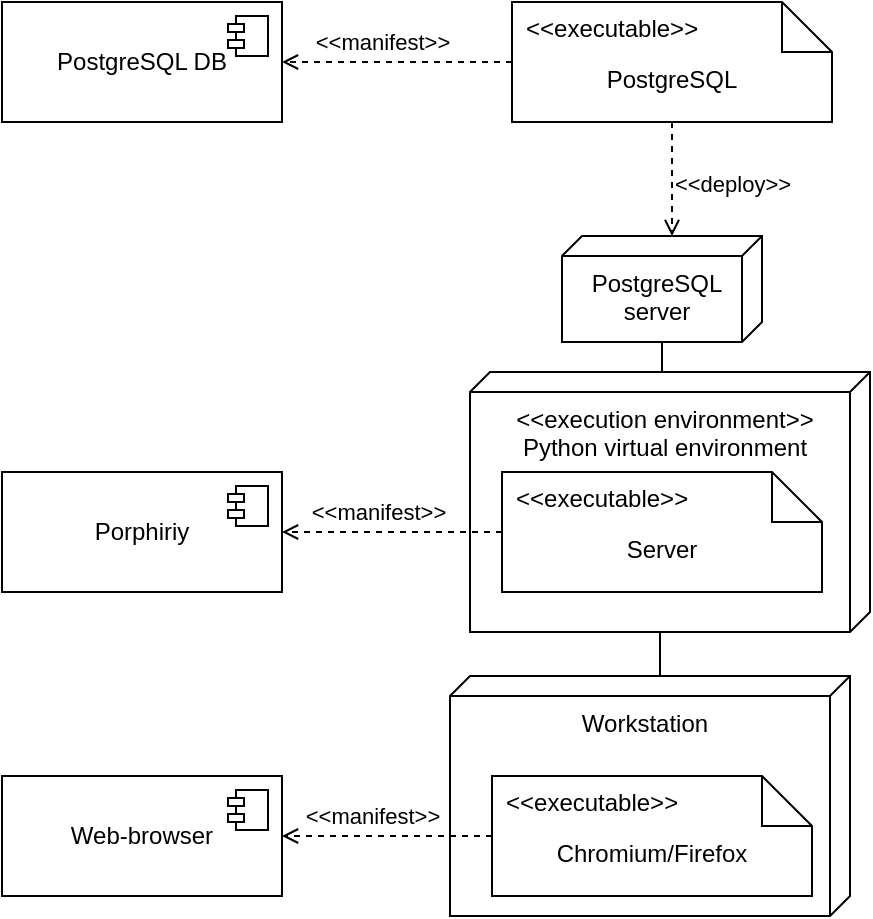 <mxfile version="22.1.18" type="device">
  <diagram name="Страница — 1" id="t6v79zgoJijmkGYJj7Zp">
    <mxGraphModel dx="1418" dy="838" grid="1" gridSize="10" guides="1" tooltips="1" connect="1" arrows="1" fold="1" page="1" pageScale="1" pageWidth="827" pageHeight="1169" math="0" shadow="0">
      <root>
        <mxCell id="0" />
        <mxCell id="1" parent="0" />
        <mxCell id="60__TGmpD9WFv2zfF9kq-5" value="" style="edgeStyle=orthogonalEdgeStyle;rounded=0;orthogonalLoop=1;jettySize=auto;html=1;dashed=1;endArrow=open;endFill=0;" parent="1" source="60__TGmpD9WFv2zfF9kq-1" target="60__TGmpD9WFv2zfF9kq-3" edge="1">
          <mxGeometry relative="1" as="geometry" />
        </mxCell>
        <mxCell id="60__TGmpD9WFv2zfF9kq-6" value="&amp;lt;&amp;lt;manifest&amp;gt;&amp;gt;" style="edgeLabel;html=1;align=center;verticalAlign=middle;resizable=0;points=[];" parent="60__TGmpD9WFv2zfF9kq-5" vertex="1" connectable="0">
          <mxGeometry x="0.067" relative="1" as="geometry">
            <mxPoint x="-4" y="-10" as="offset" />
          </mxGeometry>
        </mxCell>
        <mxCell id="60__TGmpD9WFv2zfF9kq-1" value="PostgreSQL" style="shape=note2;boundedLbl=1;whiteSpace=wrap;html=1;size=25;verticalAlign=top;align=center;" parent="1" vertex="1">
          <mxGeometry x="425" y="275" width="160" height="60" as="geometry" />
        </mxCell>
        <mxCell id="60__TGmpD9WFv2zfF9kq-2" value="&lt;&lt;executable&gt;&gt;" style="resizeWidth=1;part=1;strokeColor=none;fillColor=none;align=left;spacingLeft=5;" parent="60__TGmpD9WFv2zfF9kq-1" vertex="1">
          <mxGeometry width="160" height="25" relative="1" as="geometry" />
        </mxCell>
        <mxCell id="60__TGmpD9WFv2zfF9kq-3" value="PostgreSQL DB" style="html=1;dropTarget=0;whiteSpace=wrap;" parent="1" vertex="1">
          <mxGeometry x="170" y="275" width="140" height="60" as="geometry" />
        </mxCell>
        <mxCell id="60__TGmpD9WFv2zfF9kq-4" value="" style="shape=module;jettyWidth=8;jettyHeight=4;" parent="60__TGmpD9WFv2zfF9kq-3" vertex="1">
          <mxGeometry x="1" width="20" height="20" relative="1" as="geometry">
            <mxPoint x="-27" y="7" as="offset" />
          </mxGeometry>
        </mxCell>
        <mxCell id="60__TGmpD9WFv2zfF9kq-13" value="" style="edgeStyle=orthogonalEdgeStyle;rounded=0;orthogonalLoop=1;jettySize=auto;html=1;endArrow=none;endFill=0;" parent="1" source="60__TGmpD9WFv2zfF9kq-9" target="60__TGmpD9WFv2zfF9kq-12" edge="1">
          <mxGeometry relative="1" as="geometry" />
        </mxCell>
        <mxCell id="60__TGmpD9WFv2zfF9kq-9" value="PostgreSQL&lt;br&gt;server" style="verticalAlign=top;align=center;shape=cube;size=10;direction=south;html=1;boundedLbl=1;spacingLeft=5;whiteSpace=wrap;" parent="1" vertex="1">
          <mxGeometry x="450" y="392" width="100" height="53" as="geometry" />
        </mxCell>
        <mxCell id="60__TGmpD9WFv2zfF9kq-10" value="" style="edgeStyle=orthogonalEdgeStyle;rounded=0;orthogonalLoop=1;jettySize=auto;html=1;dashed=1;endArrow=open;endFill=0;exitX=0.5;exitY=1;exitDx=0;exitDy=0;exitPerimeter=0;entryX=0;entryY=0;entryDx=0;entryDy=45;entryPerimeter=0;" parent="1" source="60__TGmpD9WFv2zfF9kq-1" target="60__TGmpD9WFv2zfF9kq-9" edge="1">
          <mxGeometry relative="1" as="geometry">
            <mxPoint x="595" y="315" as="sourcePoint" />
            <mxPoint x="715" y="315" as="targetPoint" />
          </mxGeometry>
        </mxCell>
        <mxCell id="60__TGmpD9WFv2zfF9kq-11" value="&amp;lt;&amp;lt;deploy&amp;gt;&amp;gt;" style="edgeLabel;html=1;align=center;verticalAlign=middle;resizable=0;points=[];" parent="60__TGmpD9WFv2zfF9kq-10" vertex="1" connectable="0">
          <mxGeometry x="0.067" relative="1" as="geometry">
            <mxPoint x="30" as="offset" />
          </mxGeometry>
        </mxCell>
        <mxCell id="60__TGmpD9WFv2zfF9kq-12" value="&amp;lt;&amp;lt;execution environment&amp;gt;&amp;gt;&lt;br&gt;Python virtual environment" style="verticalAlign=top;align=center;shape=cube;size=10;direction=south;html=1;boundedLbl=1;spacingLeft=5;whiteSpace=wrap;" parent="1" vertex="1">
          <mxGeometry x="404" y="460" width="200" height="130" as="geometry" />
        </mxCell>
        <mxCell id="60__TGmpD9WFv2zfF9kq-14" value="Server" style="shape=note2;boundedLbl=1;whiteSpace=wrap;html=1;size=25;verticalAlign=top;align=center;" parent="1" vertex="1">
          <mxGeometry x="420" y="510" width="160" height="60" as="geometry" />
        </mxCell>
        <mxCell id="60__TGmpD9WFv2zfF9kq-15" value="&lt;&lt;executable&gt;&gt;" style="resizeWidth=1;part=1;strokeColor=none;fillColor=none;align=left;spacingLeft=5;" parent="60__TGmpD9WFv2zfF9kq-14" vertex="1">
          <mxGeometry width="160" height="25" relative="1" as="geometry" />
        </mxCell>
        <mxCell id="60__TGmpD9WFv2zfF9kq-16" value="Porphiriy" style="html=1;dropTarget=0;whiteSpace=wrap;" parent="1" vertex="1">
          <mxGeometry x="170" y="510" width="140" height="60" as="geometry" />
        </mxCell>
        <mxCell id="60__TGmpD9WFv2zfF9kq-17" value="" style="shape=module;jettyWidth=8;jettyHeight=4;" parent="60__TGmpD9WFv2zfF9kq-16" vertex="1">
          <mxGeometry x="1" width="20" height="20" relative="1" as="geometry">
            <mxPoint x="-27" y="7" as="offset" />
          </mxGeometry>
        </mxCell>
        <mxCell id="60__TGmpD9WFv2zfF9kq-18" value="" style="edgeStyle=orthogonalEdgeStyle;rounded=0;orthogonalLoop=1;jettySize=auto;html=1;dashed=1;endArrow=open;endFill=0;exitX=0;exitY=0.5;exitDx=0;exitDy=0;exitPerimeter=0;entryX=1;entryY=0.5;entryDx=0;entryDy=0;" parent="1" source="60__TGmpD9WFv2zfF9kq-14" target="60__TGmpD9WFv2zfF9kq-16" edge="1">
          <mxGeometry relative="1" as="geometry">
            <mxPoint x="60" y="290" as="sourcePoint" />
            <mxPoint x="180" y="290" as="targetPoint" />
          </mxGeometry>
        </mxCell>
        <mxCell id="60__TGmpD9WFv2zfF9kq-19" value="&amp;lt;&amp;lt;manifest&amp;gt;&amp;gt;" style="edgeLabel;html=1;align=center;verticalAlign=middle;resizable=0;points=[];" parent="60__TGmpD9WFv2zfF9kq-18" vertex="1" connectable="0">
          <mxGeometry x="0.067" relative="1" as="geometry">
            <mxPoint x="-4" y="-10" as="offset" />
          </mxGeometry>
        </mxCell>
        <mxCell id="60__TGmpD9WFv2zfF9kq-20" value="Workstation" style="verticalAlign=top;align=center;shape=cube;size=10;direction=south;html=1;boundedLbl=1;spacingLeft=5;whiteSpace=wrap;" parent="1" vertex="1">
          <mxGeometry x="394" y="612" width="200" height="120" as="geometry" />
        </mxCell>
        <mxCell id="60__TGmpD9WFv2zfF9kq-21" value="Chromium/Firefox" style="shape=note2;boundedLbl=1;whiteSpace=wrap;html=1;size=25;verticalAlign=top;align=center;" parent="1" vertex="1">
          <mxGeometry x="415" y="662" width="160" height="60" as="geometry" />
        </mxCell>
        <mxCell id="60__TGmpD9WFv2zfF9kq-22" value="&lt;&lt;executable&gt;&gt;" style="resizeWidth=1;part=1;strokeColor=none;fillColor=none;align=left;spacingLeft=5;" parent="60__TGmpD9WFv2zfF9kq-21" vertex="1">
          <mxGeometry width="160" height="25" relative="1" as="geometry" />
        </mxCell>
        <mxCell id="60__TGmpD9WFv2zfF9kq-24" value="Web-browser" style="html=1;dropTarget=0;whiteSpace=wrap;" parent="1" vertex="1">
          <mxGeometry x="170" y="662" width="140" height="60" as="geometry" />
        </mxCell>
        <mxCell id="60__TGmpD9WFv2zfF9kq-25" value="" style="shape=module;jettyWidth=8;jettyHeight=4;" parent="60__TGmpD9WFv2zfF9kq-24" vertex="1">
          <mxGeometry x="1" width="20" height="20" relative="1" as="geometry">
            <mxPoint x="-27" y="7" as="offset" />
          </mxGeometry>
        </mxCell>
        <mxCell id="60__TGmpD9WFv2zfF9kq-26" value="" style="edgeStyle=orthogonalEdgeStyle;rounded=0;orthogonalLoop=1;jettySize=auto;html=1;dashed=1;endArrow=open;endFill=0;exitX=0;exitY=0.5;exitDx=0;exitDy=0;exitPerimeter=0;entryX=1;entryY=0.5;entryDx=0;entryDy=0;" parent="1" source="60__TGmpD9WFv2zfF9kq-21" target="60__TGmpD9WFv2zfF9kq-24" edge="1">
          <mxGeometry relative="1" as="geometry">
            <mxPoint x="50" y="565" as="sourcePoint" />
            <mxPoint x="180" y="565" as="targetPoint" />
          </mxGeometry>
        </mxCell>
        <mxCell id="60__TGmpD9WFv2zfF9kq-27" value="&amp;lt;&amp;lt;manifest&amp;gt;&amp;gt;" style="edgeLabel;html=1;align=center;verticalAlign=middle;resizable=0;points=[];" parent="60__TGmpD9WFv2zfF9kq-26" vertex="1" connectable="0">
          <mxGeometry x="0.067" relative="1" as="geometry">
            <mxPoint x="-4" y="-10" as="offset" />
          </mxGeometry>
        </mxCell>
        <mxCell id="tnAb_E3JdATIHkJUH1OB-2" value="" style="edgeStyle=orthogonalEdgeStyle;rounded=0;orthogonalLoop=1;jettySize=auto;html=1;endArrow=none;endFill=0;entryX=0;entryY=0;entryDx=0;entryDy=95;entryPerimeter=0;exitX=0;exitY=0;exitDx=130;exitDy=105;exitPerimeter=0;" edge="1" parent="1" source="60__TGmpD9WFv2zfF9kq-12" target="60__TGmpD9WFv2zfF9kq-20">
          <mxGeometry relative="1" as="geometry">
            <mxPoint x="510" y="455" as="sourcePoint" />
            <mxPoint x="510" y="470" as="targetPoint" />
          </mxGeometry>
        </mxCell>
      </root>
    </mxGraphModel>
  </diagram>
</mxfile>
